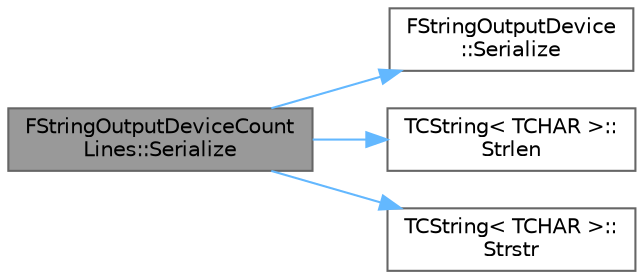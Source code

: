 digraph "FStringOutputDeviceCountLines::Serialize"
{
 // INTERACTIVE_SVG=YES
 // LATEX_PDF_SIZE
  bgcolor="transparent";
  edge [fontname=Helvetica,fontsize=10,labelfontname=Helvetica,labelfontsize=10];
  node [fontname=Helvetica,fontsize=10,shape=box,height=0.2,width=0.4];
  rankdir="LR";
  Node1 [id="Node000001",label="FStringOutputDeviceCount\lLines::Serialize",height=0.2,width=0.4,color="gray40", fillcolor="grey60", style="filled", fontcolor="black",tooltip=" "];
  Node1 -> Node2 [id="edge1_Node000001_Node000002",color="steelblue1",style="solid",tooltip=" "];
  Node2 [id="Node000002",label="FStringOutputDevice\l::Serialize",height=0.2,width=0.4,color="grey40", fillcolor="white", style="filled",URL="$d0/d71/classFStringOutputDevice.html#abdd78851146c8150a2e63bddf588b012",tooltip=" "];
  Node1 -> Node3 [id="edge2_Node000001_Node000003",color="steelblue1",style="solid",tooltip=" "];
  Node3 [id="Node000003",label="TCString\< TCHAR \>::\lStrlen",height=0.2,width=0.4,color="grey40", fillcolor="white", style="filled",URL="$df/d74/structTCString.html#ae9cb6e4468e6e47bbe05f8b6f17aa9ce",tooltip=" "];
  Node1 -> Node4 [id="edge3_Node000001_Node000004",color="steelblue1",style="solid",tooltip=" "];
  Node4 [id="Node000004",label="TCString\< TCHAR \>::\lStrstr",height=0.2,width=0.4,color="grey40", fillcolor="white", style="filled",URL="$df/d74/structTCString.html#a509b841ca1b8b69e40cf81a6486aa077",tooltip=" "];
}
